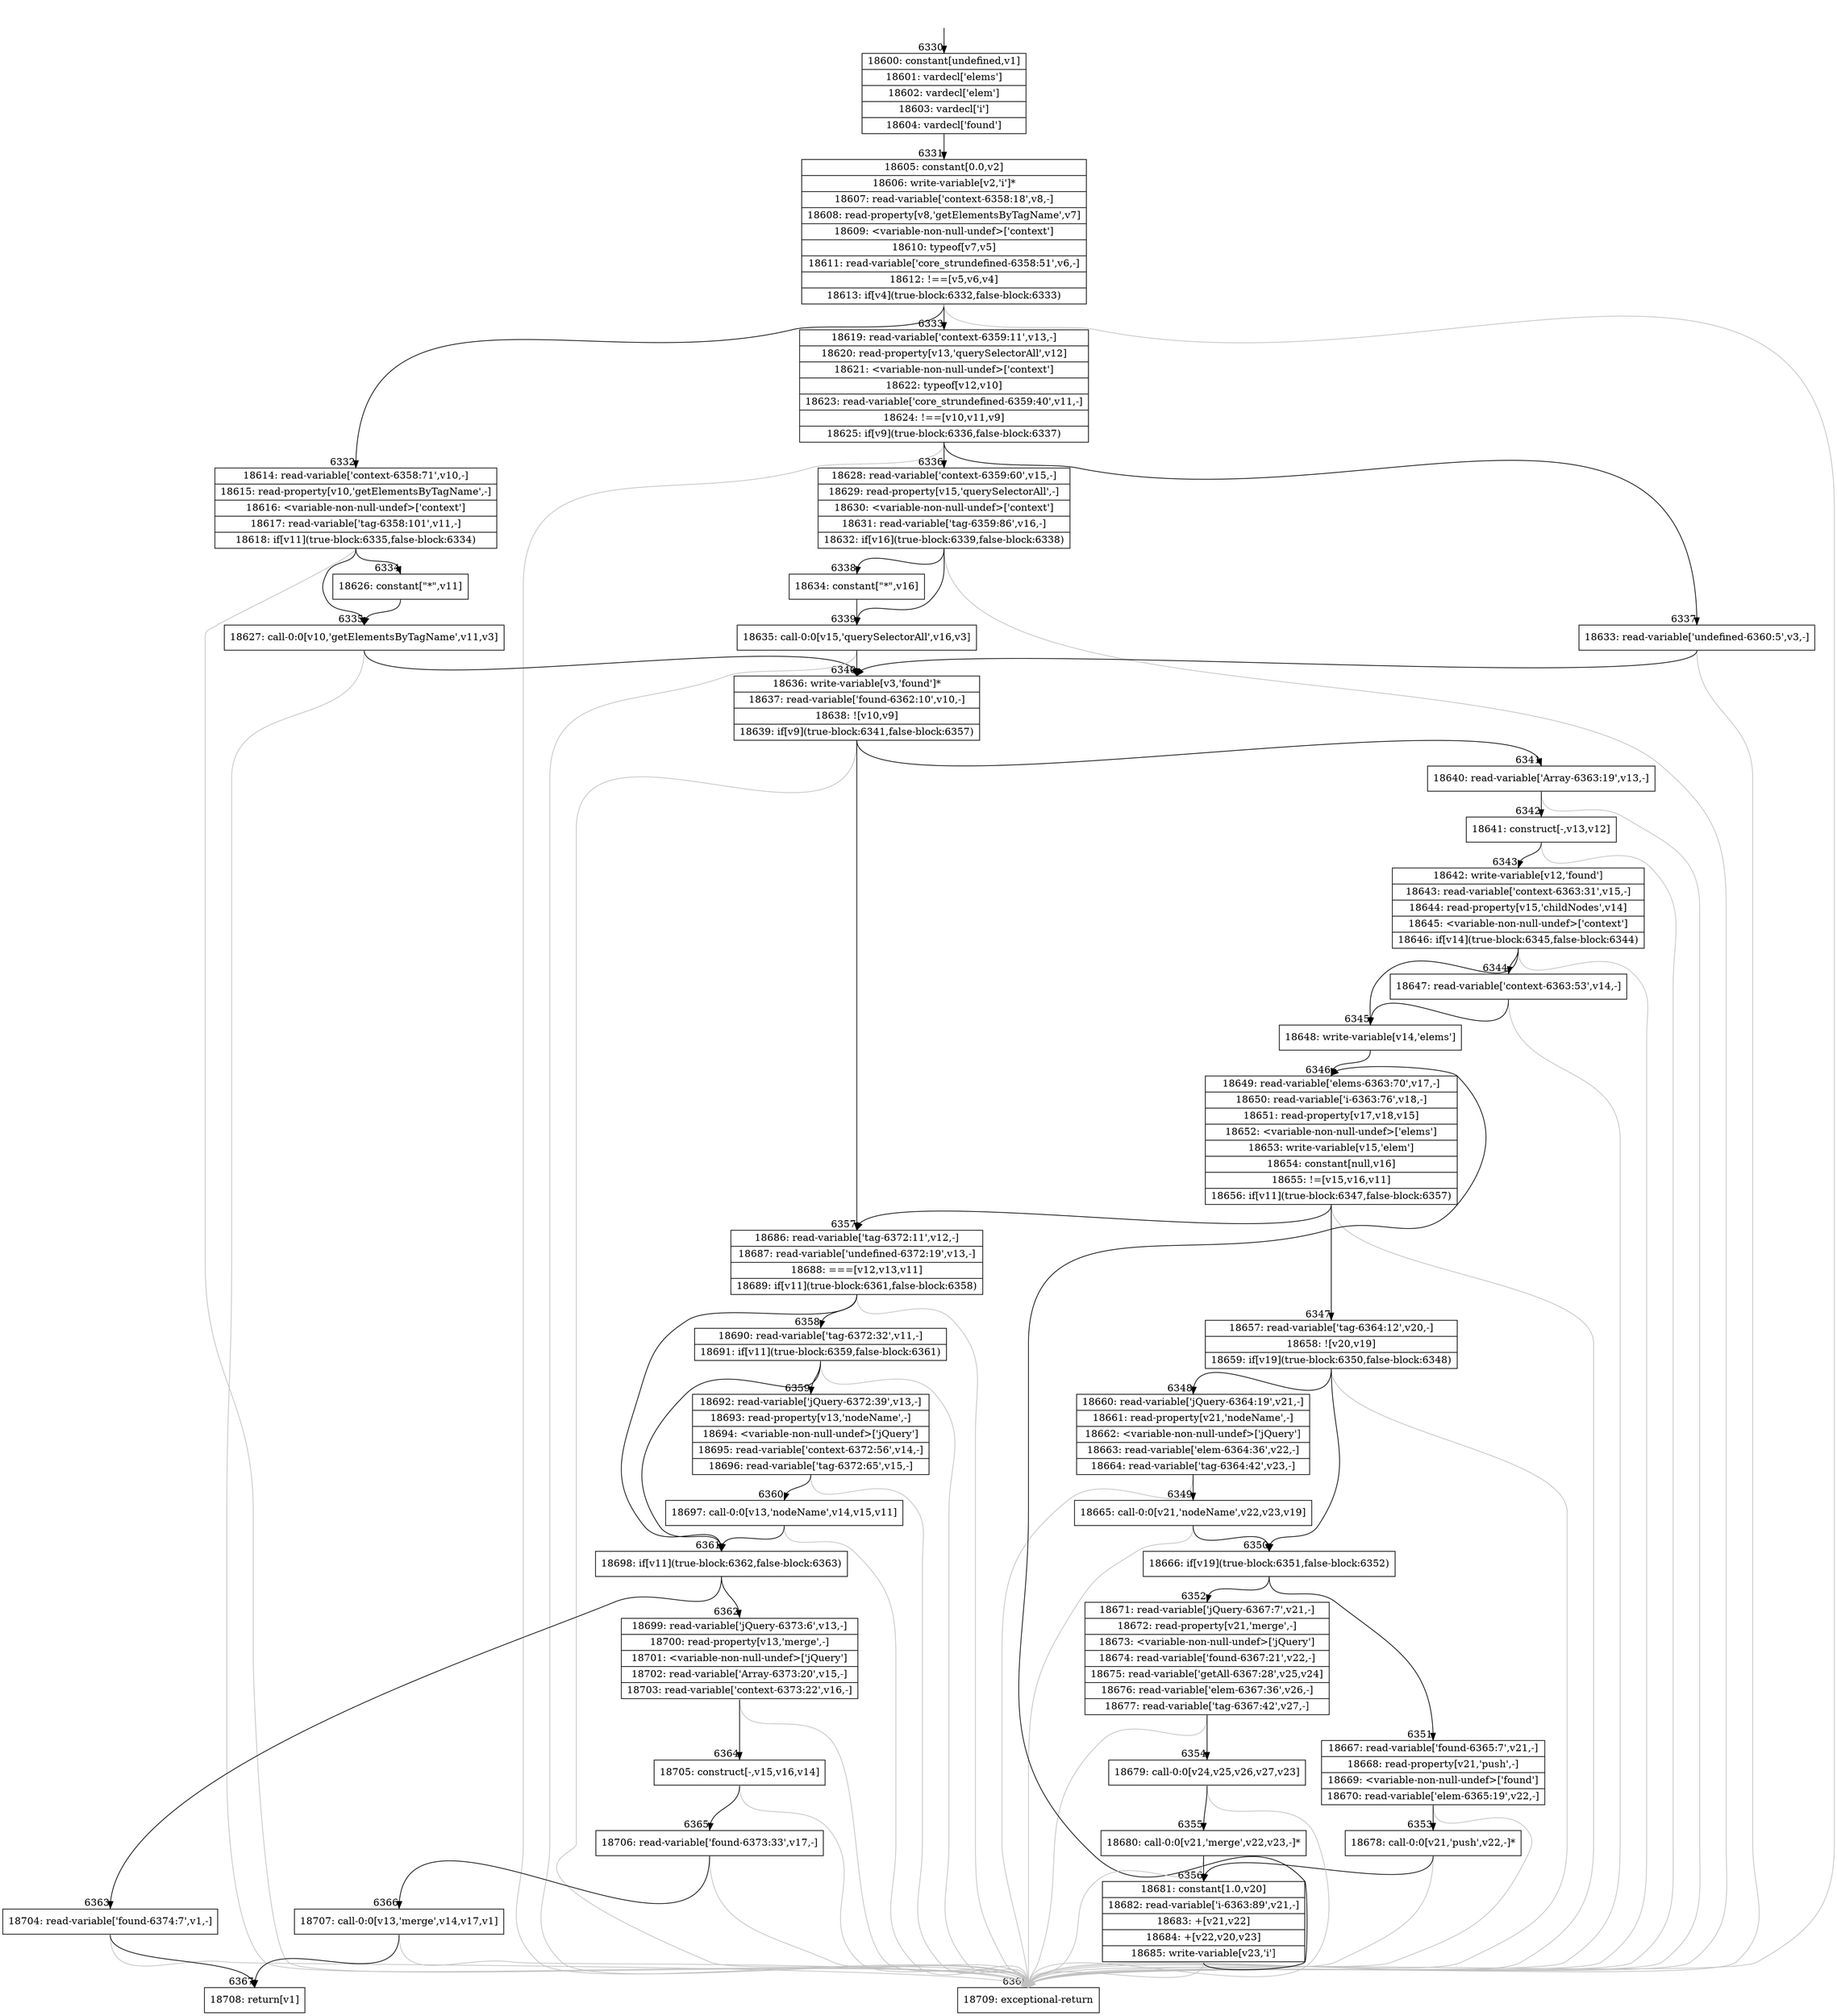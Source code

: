 digraph {
rankdir="TD"
BB_entry412[shape=none,label=""];
BB_entry412 -> BB6330 [tailport=s, headport=n, headlabel="    6330"]
BB6330 [shape=record label="{18600: constant[undefined,v1]|18601: vardecl['elems']|18602: vardecl['elem']|18603: vardecl['i']|18604: vardecl['found']}" ] 
BB6330 -> BB6331 [tailport=s, headport=n, headlabel="      6331"]
BB6331 [shape=record label="{18605: constant[0.0,v2]|18606: write-variable[v2,'i']*|18607: read-variable['context-6358:18',v8,-]|18608: read-property[v8,'getElementsByTagName',v7]|18609: \<variable-non-null-undef\>['context']|18610: typeof[v7,v5]|18611: read-variable['core_strundefined-6358:51',v6,-]|18612: !==[v5,v6,v4]|18613: if[v4](true-block:6332,false-block:6333)}" ] 
BB6331 -> BB6332 [tailport=s, headport=n, headlabel="      6332"]
BB6331 -> BB6333 [tailport=s, headport=n, headlabel="      6333"]
BB6331 -> BB6368 [tailport=s, headport=n, color=gray, headlabel="      6368"]
BB6332 [shape=record label="{18614: read-variable['context-6358:71',v10,-]|18615: read-property[v10,'getElementsByTagName',-]|18616: \<variable-non-null-undef\>['context']|18617: read-variable['tag-6358:101',v11,-]|18618: if[v11](true-block:6335,false-block:6334)}" ] 
BB6332 -> BB6335 [tailport=s, headport=n, headlabel="      6335"]
BB6332 -> BB6334 [tailport=s, headport=n, headlabel="      6334"]
BB6332 -> BB6368 [tailport=s, headport=n, color=gray]
BB6333 [shape=record label="{18619: read-variable['context-6359:11',v13,-]|18620: read-property[v13,'querySelectorAll',v12]|18621: \<variable-non-null-undef\>['context']|18622: typeof[v12,v10]|18623: read-variable['core_strundefined-6359:40',v11,-]|18624: !==[v10,v11,v9]|18625: if[v9](true-block:6336,false-block:6337)}" ] 
BB6333 -> BB6336 [tailport=s, headport=n, headlabel="      6336"]
BB6333 -> BB6337 [tailport=s, headport=n, headlabel="      6337"]
BB6333 -> BB6368 [tailport=s, headport=n, color=gray]
BB6334 [shape=record label="{18626: constant[\"*\",v11]}" ] 
BB6334 -> BB6335 [tailport=s, headport=n]
BB6335 [shape=record label="{18627: call-0:0[v10,'getElementsByTagName',v11,v3]}" ] 
BB6335 -> BB6340 [tailport=s, headport=n, headlabel="      6340"]
BB6335 -> BB6368 [tailport=s, headport=n, color=gray]
BB6336 [shape=record label="{18628: read-variable['context-6359:60',v15,-]|18629: read-property[v15,'querySelectorAll',-]|18630: \<variable-non-null-undef\>['context']|18631: read-variable['tag-6359:86',v16,-]|18632: if[v16](true-block:6339,false-block:6338)}" ] 
BB6336 -> BB6339 [tailport=s, headport=n, headlabel="      6339"]
BB6336 -> BB6338 [tailport=s, headport=n, headlabel="      6338"]
BB6336 -> BB6368 [tailport=s, headport=n, color=gray]
BB6337 [shape=record label="{18633: read-variable['undefined-6360:5',v3,-]}" ] 
BB6337 -> BB6340 [tailport=s, headport=n]
BB6337 -> BB6368 [tailport=s, headport=n, color=gray]
BB6338 [shape=record label="{18634: constant[\"*\",v16]}" ] 
BB6338 -> BB6339 [tailport=s, headport=n]
BB6339 [shape=record label="{18635: call-0:0[v15,'querySelectorAll',v16,v3]}" ] 
BB6339 -> BB6340 [tailport=s, headport=n]
BB6339 -> BB6368 [tailport=s, headport=n, color=gray]
BB6340 [shape=record label="{18636: write-variable[v3,'found']*|18637: read-variable['found-6362:10',v10,-]|18638: ![v10,v9]|18639: if[v9](true-block:6341,false-block:6357)}" ] 
BB6340 -> BB6341 [tailport=s, headport=n, headlabel="      6341"]
BB6340 -> BB6357 [tailport=s, headport=n, headlabel="      6357"]
BB6340 -> BB6368 [tailport=s, headport=n, color=gray]
BB6341 [shape=record label="{18640: read-variable['Array-6363:19',v13,-]}" ] 
BB6341 -> BB6342 [tailport=s, headport=n, headlabel="      6342"]
BB6341 -> BB6368 [tailport=s, headport=n, color=gray]
BB6342 [shape=record label="{18641: construct[-,v13,v12]}" ] 
BB6342 -> BB6343 [tailport=s, headport=n, headlabel="      6343"]
BB6342 -> BB6368 [tailport=s, headport=n, color=gray]
BB6343 [shape=record label="{18642: write-variable[v12,'found']|18643: read-variable['context-6363:31',v15,-]|18644: read-property[v15,'childNodes',v14]|18645: \<variable-non-null-undef\>['context']|18646: if[v14](true-block:6345,false-block:6344)}" ] 
BB6343 -> BB6345 [tailport=s, headport=n, headlabel="      6345"]
BB6343 -> BB6344 [tailport=s, headport=n, headlabel="      6344"]
BB6343 -> BB6368 [tailport=s, headport=n, color=gray]
BB6344 [shape=record label="{18647: read-variable['context-6363:53',v14,-]}" ] 
BB6344 -> BB6345 [tailport=s, headport=n]
BB6344 -> BB6368 [tailport=s, headport=n, color=gray]
BB6345 [shape=record label="{18648: write-variable[v14,'elems']}" ] 
BB6345 -> BB6346 [tailport=s, headport=n, headlabel="      6346"]
BB6346 [shape=record label="{18649: read-variable['elems-6363:70',v17,-]|18650: read-variable['i-6363:76',v18,-]|18651: read-property[v17,v18,v15]|18652: \<variable-non-null-undef\>['elems']|18653: write-variable[v15,'elem']|18654: constant[null,v16]|18655: !=[v15,v16,v11]|18656: if[v11](true-block:6347,false-block:6357)}" ] 
BB6346 -> BB6347 [tailport=s, headport=n, headlabel="      6347"]
BB6346 -> BB6357 [tailport=s, headport=n]
BB6346 -> BB6368 [tailport=s, headport=n, color=gray]
BB6347 [shape=record label="{18657: read-variable['tag-6364:12',v20,-]|18658: ![v20,v19]|18659: if[v19](true-block:6350,false-block:6348)}" ] 
BB6347 -> BB6350 [tailport=s, headport=n, headlabel="      6350"]
BB6347 -> BB6348 [tailport=s, headport=n, headlabel="      6348"]
BB6347 -> BB6368 [tailport=s, headport=n, color=gray]
BB6348 [shape=record label="{18660: read-variable['jQuery-6364:19',v21,-]|18661: read-property[v21,'nodeName',-]|18662: \<variable-non-null-undef\>['jQuery']|18663: read-variable['elem-6364:36',v22,-]|18664: read-variable['tag-6364:42',v23,-]}" ] 
BB6348 -> BB6349 [tailport=s, headport=n, headlabel="      6349"]
BB6348 -> BB6368 [tailport=s, headport=n, color=gray]
BB6349 [shape=record label="{18665: call-0:0[v21,'nodeName',v22,v23,v19]}" ] 
BB6349 -> BB6350 [tailport=s, headport=n]
BB6349 -> BB6368 [tailport=s, headport=n, color=gray]
BB6350 [shape=record label="{18666: if[v19](true-block:6351,false-block:6352)}" ] 
BB6350 -> BB6351 [tailport=s, headport=n, headlabel="      6351"]
BB6350 -> BB6352 [tailport=s, headport=n, headlabel="      6352"]
BB6351 [shape=record label="{18667: read-variable['found-6365:7',v21,-]|18668: read-property[v21,'push',-]|18669: \<variable-non-null-undef\>['found']|18670: read-variable['elem-6365:19',v22,-]}" ] 
BB6351 -> BB6353 [tailport=s, headport=n, headlabel="      6353"]
BB6351 -> BB6368 [tailport=s, headport=n, color=gray]
BB6352 [shape=record label="{18671: read-variable['jQuery-6367:7',v21,-]|18672: read-property[v21,'merge',-]|18673: \<variable-non-null-undef\>['jQuery']|18674: read-variable['found-6367:21',v22,-]|18675: read-variable['getAll-6367:28',v25,v24]|18676: read-variable['elem-6367:36',v26,-]|18677: read-variable['tag-6367:42',v27,-]}" ] 
BB6352 -> BB6354 [tailport=s, headport=n, headlabel="      6354"]
BB6352 -> BB6368 [tailport=s, headport=n, color=gray]
BB6353 [shape=record label="{18678: call-0:0[v21,'push',v22,-]*}" ] 
BB6353 -> BB6356 [tailport=s, headport=n, headlabel="      6356"]
BB6353 -> BB6368 [tailport=s, headport=n, color=gray]
BB6354 [shape=record label="{18679: call-0:0[v24,v25,v26,v27,v23]}" ] 
BB6354 -> BB6355 [tailport=s, headport=n, headlabel="      6355"]
BB6354 -> BB6368 [tailport=s, headport=n, color=gray]
BB6355 [shape=record label="{18680: call-0:0[v21,'merge',v22,v23,-]*}" ] 
BB6355 -> BB6356 [tailport=s, headport=n]
BB6355 -> BB6368 [tailport=s, headport=n, color=gray]
BB6356 [shape=record label="{18681: constant[1.0,v20]|18682: read-variable['i-6363:89',v21,-]|18683: +[v21,v22]|18684: +[v22,v20,v23]|18685: write-variable[v23,'i']}" ] 
BB6356 -> BB6346 [tailport=s, headport=n]
BB6356 -> BB6368 [tailport=s, headport=n, color=gray]
BB6357 [shape=record label="{18686: read-variable['tag-6372:11',v12,-]|18687: read-variable['undefined-6372:19',v13,-]|18688: ===[v12,v13,v11]|18689: if[v11](true-block:6361,false-block:6358)}" ] 
BB6357 -> BB6361 [tailport=s, headport=n, headlabel="      6361"]
BB6357 -> BB6358 [tailport=s, headport=n, headlabel="      6358"]
BB6357 -> BB6368 [tailport=s, headport=n, color=gray]
BB6358 [shape=record label="{18690: read-variable['tag-6372:32',v11,-]|18691: if[v11](true-block:6359,false-block:6361)}" ] 
BB6358 -> BB6361 [tailport=s, headport=n]
BB6358 -> BB6359 [tailport=s, headport=n, headlabel="      6359"]
BB6358 -> BB6368 [tailport=s, headport=n, color=gray]
BB6359 [shape=record label="{18692: read-variable['jQuery-6372:39',v13,-]|18693: read-property[v13,'nodeName',-]|18694: \<variable-non-null-undef\>['jQuery']|18695: read-variable['context-6372:56',v14,-]|18696: read-variable['tag-6372:65',v15,-]}" ] 
BB6359 -> BB6360 [tailport=s, headport=n, headlabel="      6360"]
BB6359 -> BB6368 [tailport=s, headport=n, color=gray]
BB6360 [shape=record label="{18697: call-0:0[v13,'nodeName',v14,v15,v11]}" ] 
BB6360 -> BB6361 [tailport=s, headport=n]
BB6360 -> BB6368 [tailport=s, headport=n, color=gray]
BB6361 [shape=record label="{18698: if[v11](true-block:6362,false-block:6363)}" ] 
BB6361 -> BB6362 [tailport=s, headport=n, headlabel="      6362"]
BB6361 -> BB6363 [tailport=s, headport=n, headlabel="      6363"]
BB6362 [shape=record label="{18699: read-variable['jQuery-6373:6',v13,-]|18700: read-property[v13,'merge',-]|18701: \<variable-non-null-undef\>['jQuery']|18702: read-variable['Array-6373:20',v15,-]|18703: read-variable['context-6373:22',v16,-]}" ] 
BB6362 -> BB6364 [tailport=s, headport=n, headlabel="      6364"]
BB6362 -> BB6368 [tailport=s, headport=n, color=gray]
BB6363 [shape=record label="{18704: read-variable['found-6374:7',v1,-]}" ] 
BB6363 -> BB6367 [tailport=s, headport=n, headlabel="      6367"]
BB6363 -> BB6368 [tailport=s, headport=n, color=gray]
BB6364 [shape=record label="{18705: construct[-,v15,v16,v14]}" ] 
BB6364 -> BB6365 [tailport=s, headport=n, headlabel="      6365"]
BB6364 -> BB6368 [tailport=s, headport=n, color=gray]
BB6365 [shape=record label="{18706: read-variable['found-6373:33',v17,-]}" ] 
BB6365 -> BB6366 [tailport=s, headport=n, headlabel="      6366"]
BB6365 -> BB6368 [tailport=s, headport=n, color=gray]
BB6366 [shape=record label="{18707: call-0:0[v13,'merge',v14,v17,v1]}" ] 
BB6366 -> BB6367 [tailport=s, headport=n]
BB6366 -> BB6368 [tailport=s, headport=n, color=gray]
BB6367 [shape=record label="{18708: return[v1]}" ] 
BB6368 [shape=record label="{18709: exceptional-return}" ] 
}
